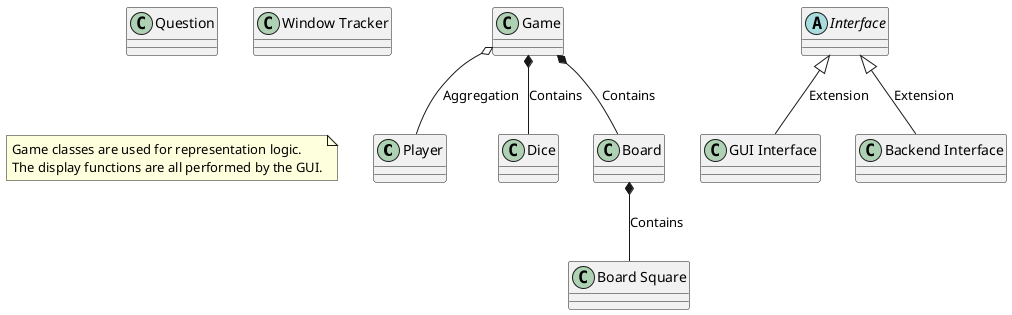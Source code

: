 @startuml
Class Player
Class Dice
Abstract Class Interface
Class "Board Square"
Class "GUI Interface"
Class "Backend Interface"
Class Question
Class Board
Class "Window Tracker"
note "Game classes are used for representation logic.\nThe display functions are all performed by the GUI." as N1
Class Game
Game o-- Player : Aggregation
Board *-- "Board Square" : Contains
Game *-- Board : Contains
Game *-- Dice : Contains
Interface <|-- "GUI Interface" : Extension
Interface <|-- "Backend Interface" : Extension
@enduml
